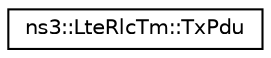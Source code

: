 digraph "Graphical Class Hierarchy"
{
 // LATEX_PDF_SIZE
  edge [fontname="Helvetica",fontsize="10",labelfontname="Helvetica",labelfontsize="10"];
  node [fontname="Helvetica",fontsize="10",shape=record];
  rankdir="LR";
  Node0 [label="ns3::LteRlcTm::TxPdu",height=0.2,width=0.4,color="black", fillcolor="white", style="filled",URL="$structns3_1_1_lte_rlc_tm_1_1_tx_pdu.html",tooltip="Store an incoming (from layer above us) PDU, waiting to transmit it."];
}

